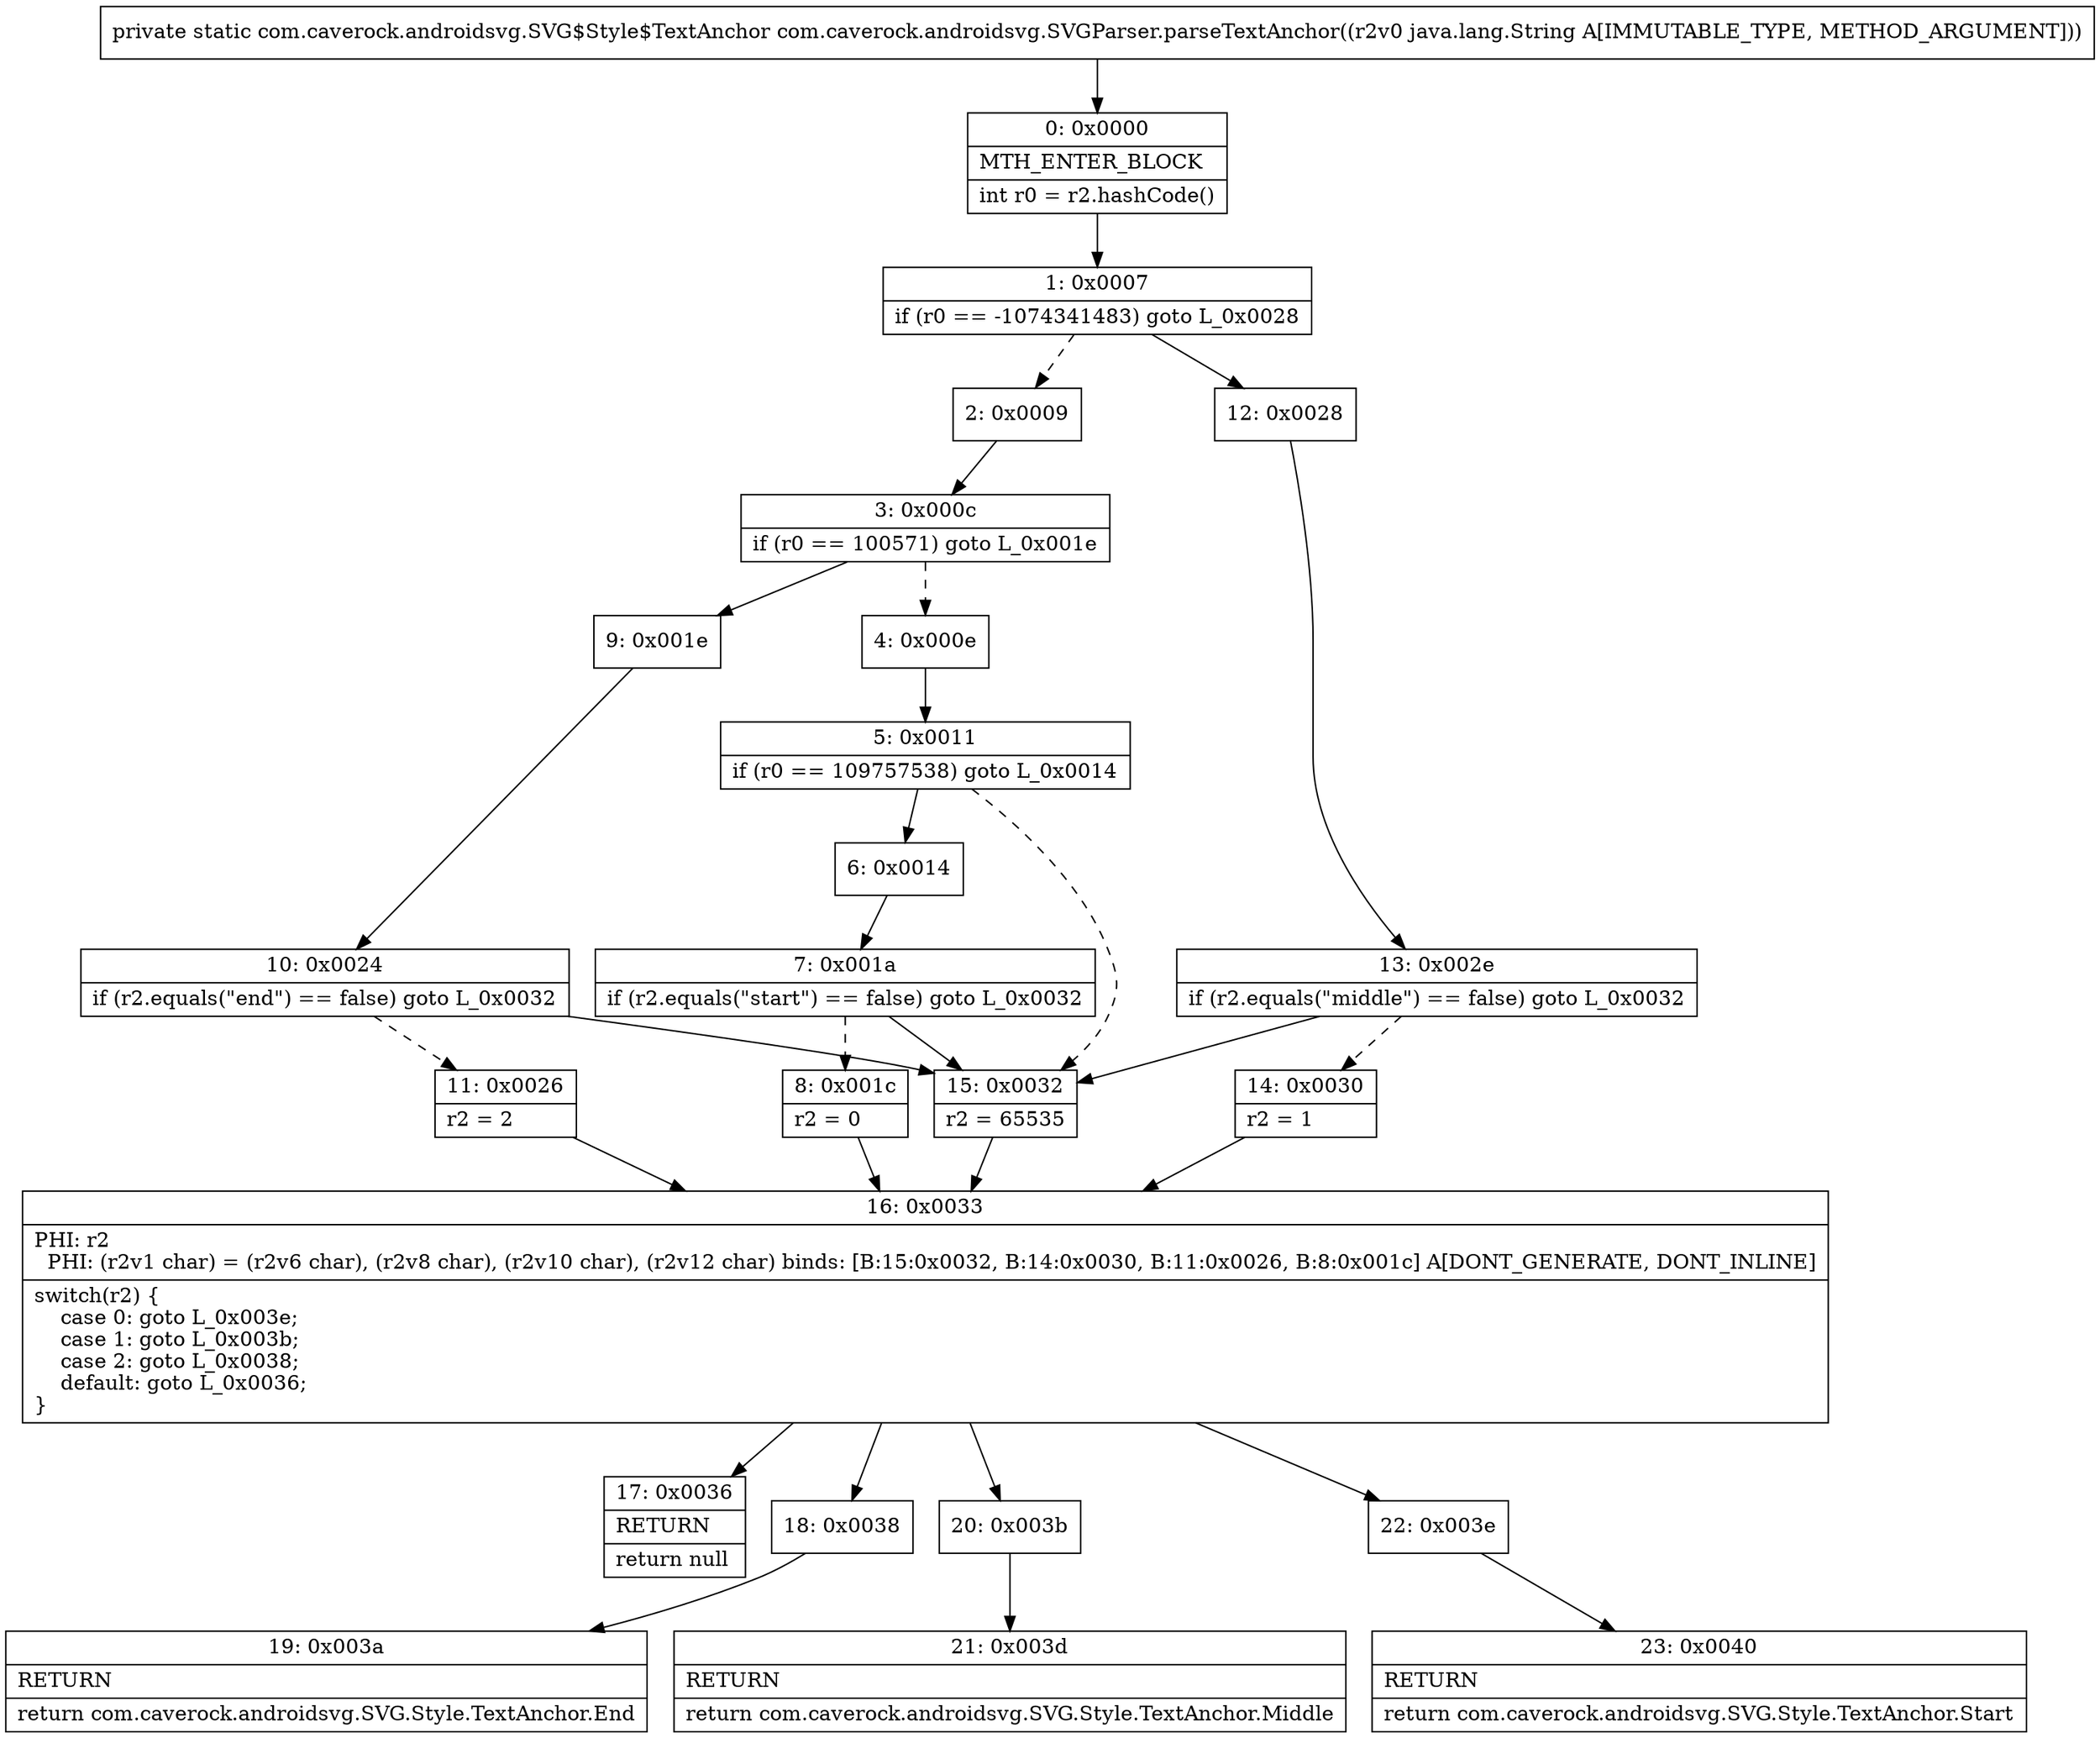 digraph "CFG forcom.caverock.androidsvg.SVGParser.parseTextAnchor(Ljava\/lang\/String;)Lcom\/caverock\/androidsvg\/SVG$Style$TextAnchor;" {
Node_0 [shape=record,label="{0\:\ 0x0000|MTH_ENTER_BLOCK\l|int r0 = r2.hashCode()\l}"];
Node_1 [shape=record,label="{1\:\ 0x0007|if (r0 == \-1074341483) goto L_0x0028\l}"];
Node_2 [shape=record,label="{2\:\ 0x0009}"];
Node_3 [shape=record,label="{3\:\ 0x000c|if (r0 == 100571) goto L_0x001e\l}"];
Node_4 [shape=record,label="{4\:\ 0x000e}"];
Node_5 [shape=record,label="{5\:\ 0x0011|if (r0 == 109757538) goto L_0x0014\l}"];
Node_6 [shape=record,label="{6\:\ 0x0014}"];
Node_7 [shape=record,label="{7\:\ 0x001a|if (r2.equals(\"start\") == false) goto L_0x0032\l}"];
Node_8 [shape=record,label="{8\:\ 0x001c|r2 = 0\l}"];
Node_9 [shape=record,label="{9\:\ 0x001e}"];
Node_10 [shape=record,label="{10\:\ 0x0024|if (r2.equals(\"end\") == false) goto L_0x0032\l}"];
Node_11 [shape=record,label="{11\:\ 0x0026|r2 = 2\l}"];
Node_12 [shape=record,label="{12\:\ 0x0028}"];
Node_13 [shape=record,label="{13\:\ 0x002e|if (r2.equals(\"middle\") == false) goto L_0x0032\l}"];
Node_14 [shape=record,label="{14\:\ 0x0030|r2 = 1\l}"];
Node_15 [shape=record,label="{15\:\ 0x0032|r2 = 65535\l}"];
Node_16 [shape=record,label="{16\:\ 0x0033|PHI: r2 \l  PHI: (r2v1 char) = (r2v6 char), (r2v8 char), (r2v10 char), (r2v12 char) binds: [B:15:0x0032, B:14:0x0030, B:11:0x0026, B:8:0x001c] A[DONT_GENERATE, DONT_INLINE]\l|switch(r2) \{\l    case 0: goto L_0x003e;\l    case 1: goto L_0x003b;\l    case 2: goto L_0x0038;\l    default: goto L_0x0036;\l\}\l}"];
Node_17 [shape=record,label="{17\:\ 0x0036|RETURN\l|return null\l}"];
Node_18 [shape=record,label="{18\:\ 0x0038}"];
Node_19 [shape=record,label="{19\:\ 0x003a|RETURN\l|return com.caverock.androidsvg.SVG.Style.TextAnchor.End\l}"];
Node_20 [shape=record,label="{20\:\ 0x003b}"];
Node_21 [shape=record,label="{21\:\ 0x003d|RETURN\l|return com.caverock.androidsvg.SVG.Style.TextAnchor.Middle\l}"];
Node_22 [shape=record,label="{22\:\ 0x003e}"];
Node_23 [shape=record,label="{23\:\ 0x0040|RETURN\l|return com.caverock.androidsvg.SVG.Style.TextAnchor.Start\l}"];
MethodNode[shape=record,label="{private static com.caverock.androidsvg.SVG$Style$TextAnchor com.caverock.androidsvg.SVGParser.parseTextAnchor((r2v0 java.lang.String A[IMMUTABLE_TYPE, METHOD_ARGUMENT])) }"];
MethodNode -> Node_0;
Node_0 -> Node_1;
Node_1 -> Node_2[style=dashed];
Node_1 -> Node_12;
Node_2 -> Node_3;
Node_3 -> Node_4[style=dashed];
Node_3 -> Node_9;
Node_4 -> Node_5;
Node_5 -> Node_6;
Node_5 -> Node_15[style=dashed];
Node_6 -> Node_7;
Node_7 -> Node_8[style=dashed];
Node_7 -> Node_15;
Node_8 -> Node_16;
Node_9 -> Node_10;
Node_10 -> Node_11[style=dashed];
Node_10 -> Node_15;
Node_11 -> Node_16;
Node_12 -> Node_13;
Node_13 -> Node_14[style=dashed];
Node_13 -> Node_15;
Node_14 -> Node_16;
Node_15 -> Node_16;
Node_16 -> Node_17;
Node_16 -> Node_18;
Node_16 -> Node_20;
Node_16 -> Node_22;
Node_18 -> Node_19;
Node_20 -> Node_21;
Node_22 -> Node_23;
}

